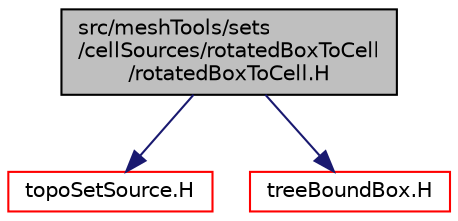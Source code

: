 digraph "src/meshTools/sets/cellSources/rotatedBoxToCell/rotatedBoxToCell.H"
{
  bgcolor="transparent";
  edge [fontname="Helvetica",fontsize="10",labelfontname="Helvetica",labelfontsize="10"];
  node [fontname="Helvetica",fontsize="10",shape=record];
  Node1 [label="src/meshTools/sets\l/cellSources/rotatedBoxToCell\l/rotatedBoxToCell.H",height=0.2,width=0.4,color="black", fillcolor="grey75", style="filled", fontcolor="black"];
  Node1 -> Node2 [color="midnightblue",fontsize="10",style="solid",fontname="Helvetica"];
  Node2 [label="topoSetSource.H",height=0.2,width=0.4,color="red",URL="$a07496.html"];
  Node1 -> Node3 [color="midnightblue",fontsize="10",style="solid",fontname="Helvetica"];
  Node3 [label="treeBoundBox.H",height=0.2,width=0.4,color="red",URL="$a08823.html"];
}
